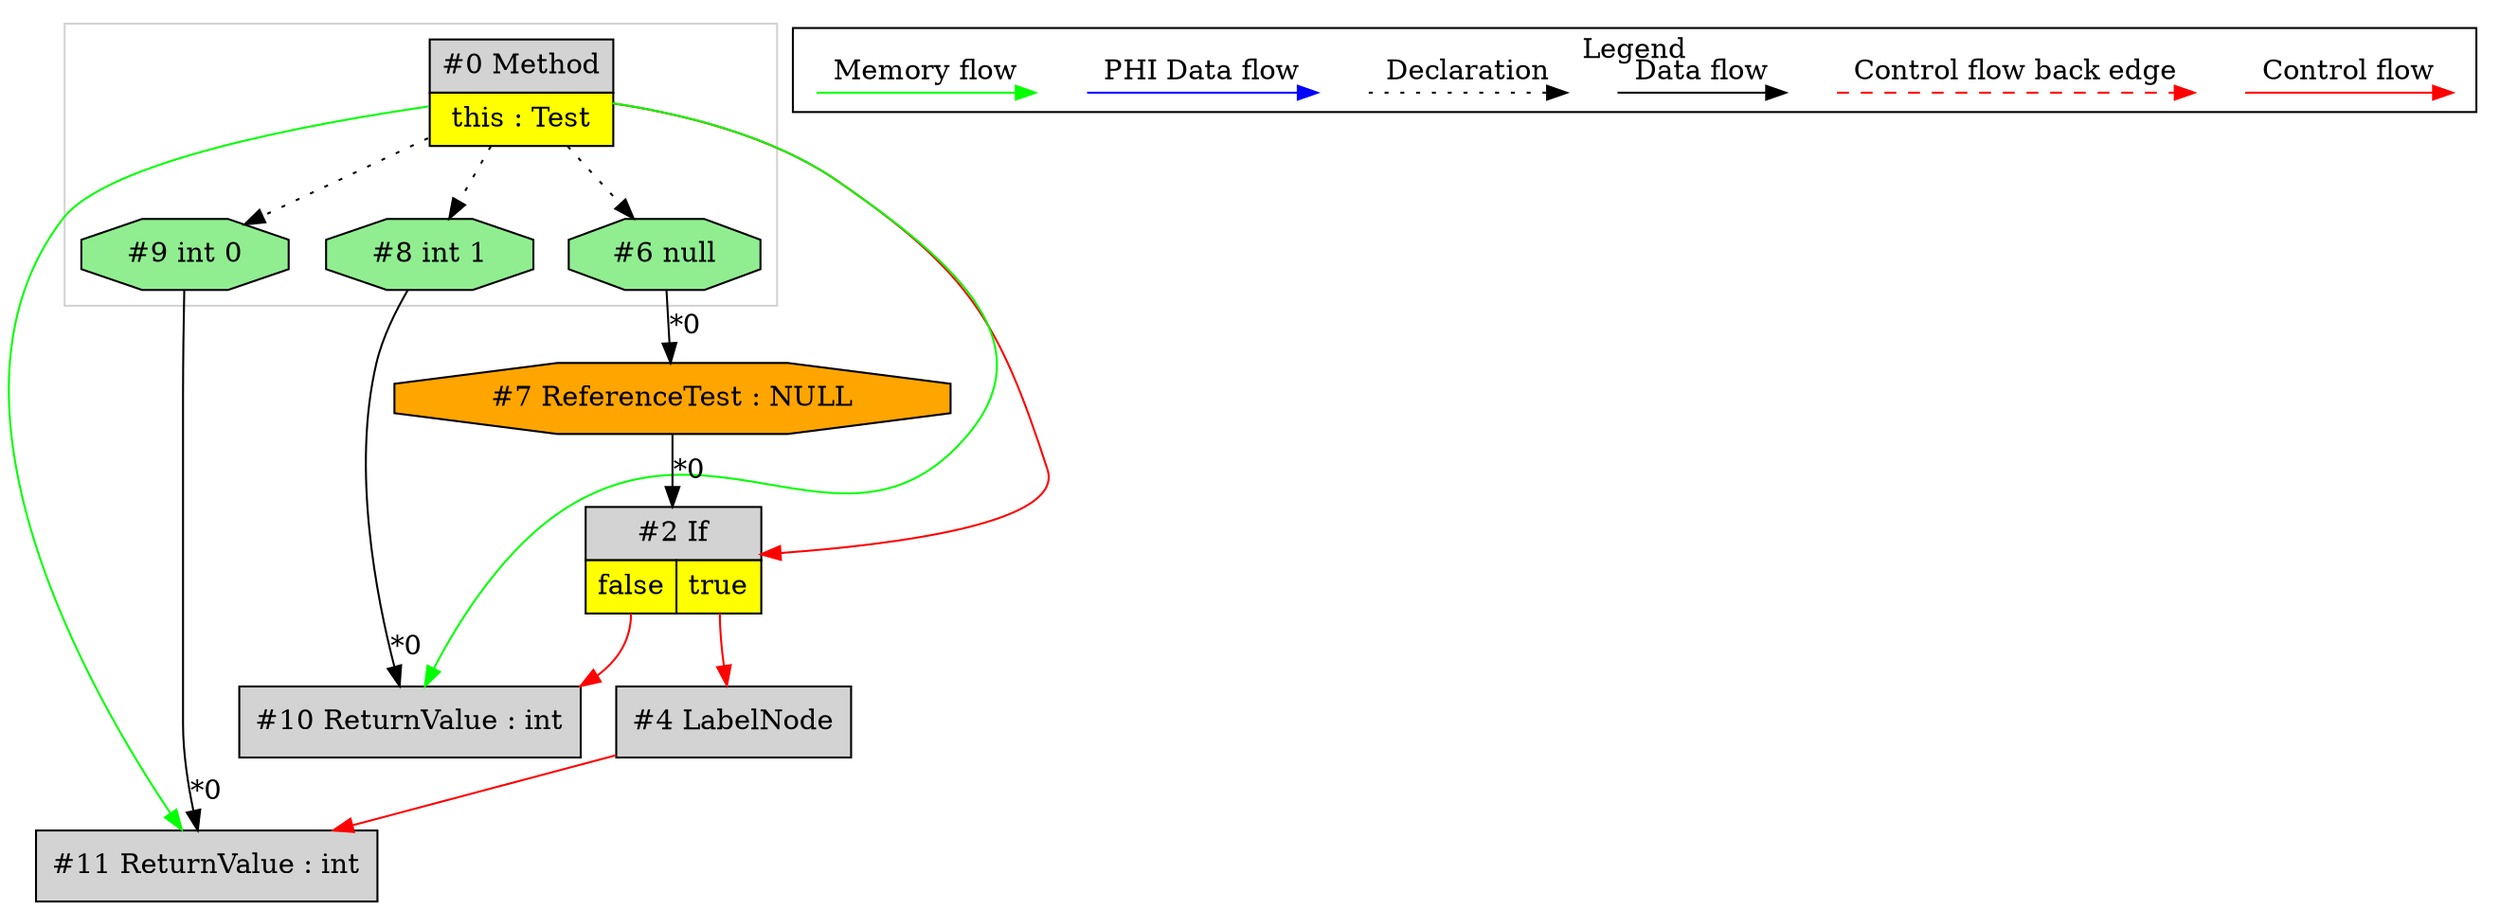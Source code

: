 digraph {
 node0[margin="0", label=<<table border="0" cellborder="1" cellspacing="0" cellpadding="5"><tr><td colspan="1">#0 Method</td></tr><tr><td port="prj1" bgcolor="yellow">this : Test</td></tr></table>>,shape=none, fillcolor=lightgrey, style=filled];
 node11[label="#11 ReturnValue : int",shape=box, fillcolor=lightgrey, style=filled];
 node9 -> node11[headlabel="*0", labeldistance=2];
 node4 -> node11[labeldistance=2, color=red, fontcolor=red];
 node0 -> node11[labeldistance=2, color=green, constraint=false];
 node4[label="#4 LabelNode",shape=box, fillcolor=lightgrey, style=filled];
 node2:prj3 -> node4[labeldistance=2, color=red, fontcolor=red];
 node2[margin="0", label=<<table border="0" cellborder="1" cellspacing="0" cellpadding="5"><tr><td colspan="2">#2 If</td></tr><tr><td port="prj5" bgcolor="yellow">false</td><td port="prj3" bgcolor="yellow">true</td></tr></table>>,shape=none, fillcolor=lightgrey, style=filled];
 node7 -> node2[headlabel="*0", labeldistance=2];
 node0 -> node2[labeldistance=2, color=red, fontcolor=red];
 node7[label="#7 ReferenceTest : NULL",shape=octagon, fillcolor=orange, style=filled];
 node6 -> node7[headlabel="*0", labeldistance=2];
 node6[label="#6 null",shape=octagon, fillcolor=lightgreen, style=filled];
 node0 -> node6[style=dotted];
 node10[label="#10 ReturnValue : int",shape=box, fillcolor=lightgrey, style=filled];
 node8 -> node10[headlabel="*0", labeldistance=2];
 node2:prj5 -> node10[labeldistance=2, color=red, fontcolor=red];
 node0 -> node10[labeldistance=2, color=green, constraint=false];
 node8[label="#8 int 1",shape=octagon, fillcolor=lightgreen, style=filled];
 node0 -> node8[style=dotted];
 node9[label="#9 int 0",shape=octagon, fillcolor=lightgreen, style=filled];
 node0 -> node9[style=dotted];
 subgraph cluster_0 {
  color=lightgray;
  node0;
  node6;
  node8;
  node9;
 }
 subgraph cluster_000 {
  label = "Legend";
  node [shape=point]
  {
   rank=same;
   c0 [style = invis];
   c1 [style = invis];
   c2 [style = invis];
   c3 [style = invis];
   d0 [style = invis];
   d1 [style = invis];
   d2 [style = invis];
   d3 [style = invis];
   d4 [style = invis];
   d5 [style = invis];
   d6 [style = invis];
   d7 [style = invis];
  }
  c0 -> c1 [label="Control flow", style=solid, color=red]
  c2 -> c3 [label="Control flow back edge", style=dashed, color=red]
  d0 -> d1 [label="Data flow"]
  d2 -> d3 [label="Declaration", style=dotted]
  d4 -> d5 [label="PHI Data flow", color=blue]
  d6 -> d7 [label="Memory flow", color=green]
 }

}
